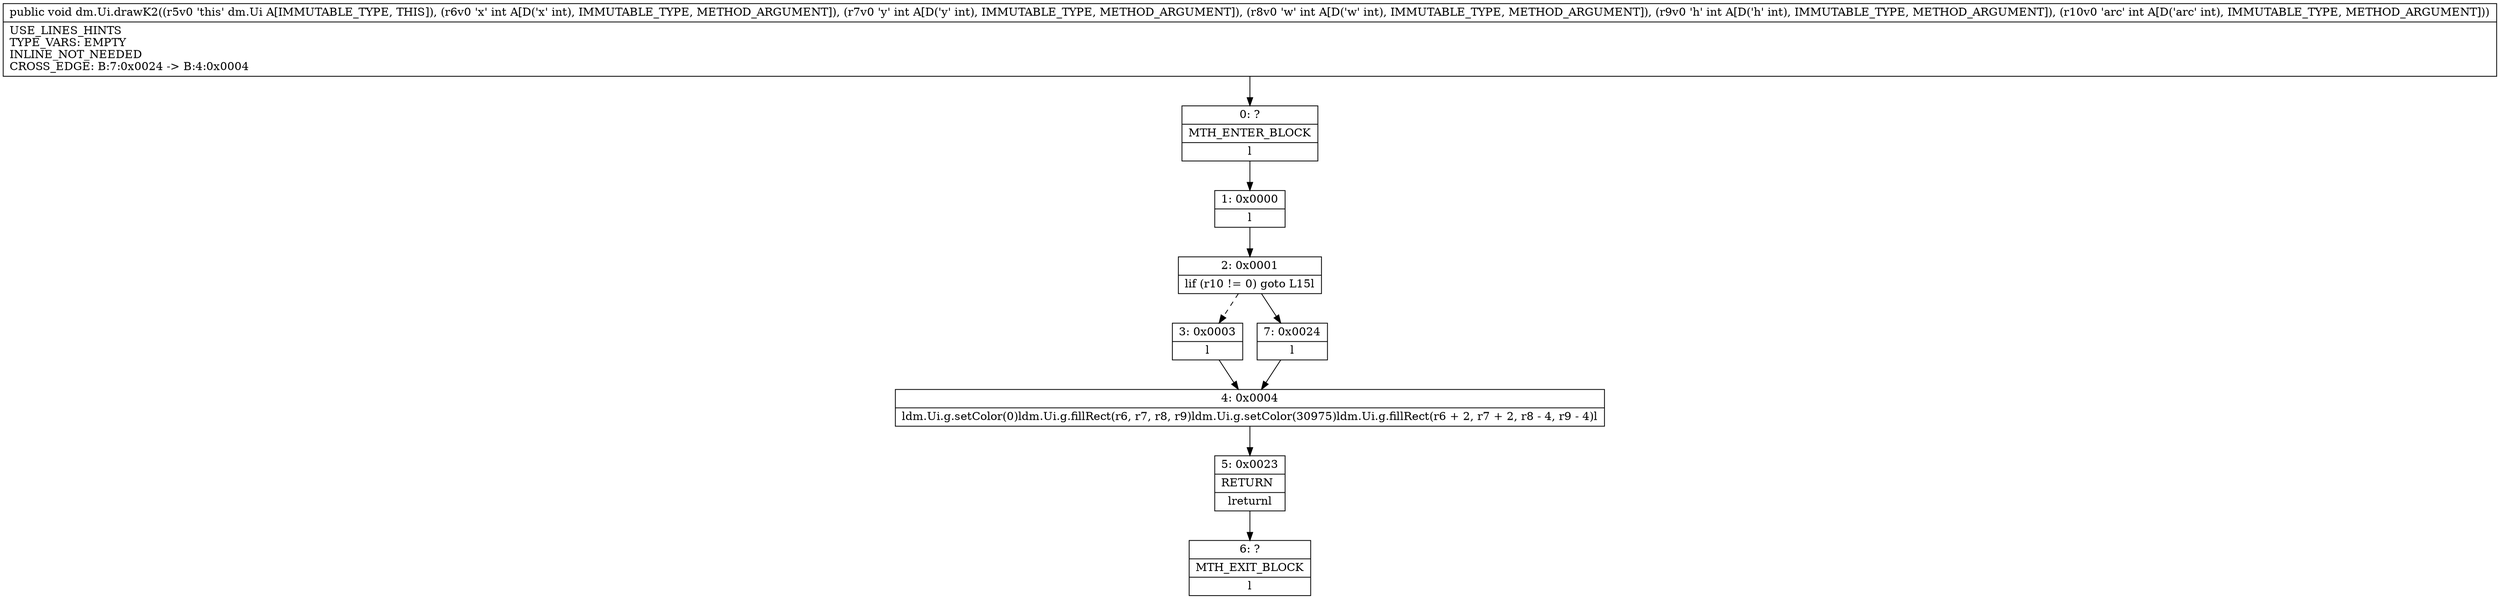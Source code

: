 digraph "CFG fordm.Ui.drawK2(IIIII)V" {
Node_0 [shape=record,label="{0\:\ ?|MTH_ENTER_BLOCK\l|l}"];
Node_1 [shape=record,label="{1\:\ 0x0000|l}"];
Node_2 [shape=record,label="{2\:\ 0x0001|lif (r10 != 0) goto L15l}"];
Node_3 [shape=record,label="{3\:\ 0x0003|l}"];
Node_4 [shape=record,label="{4\:\ 0x0004|ldm.Ui.g.setColor(0)ldm.Ui.g.fillRect(r6, r7, r8, r9)ldm.Ui.g.setColor(30975)ldm.Ui.g.fillRect(r6 + 2, r7 + 2, r8 \- 4, r9 \- 4)l}"];
Node_5 [shape=record,label="{5\:\ 0x0023|RETURN\l|lreturnl}"];
Node_6 [shape=record,label="{6\:\ ?|MTH_EXIT_BLOCK\l|l}"];
Node_7 [shape=record,label="{7\:\ 0x0024|l}"];
MethodNode[shape=record,label="{public void dm.Ui.drawK2((r5v0 'this' dm.Ui A[IMMUTABLE_TYPE, THIS]), (r6v0 'x' int A[D('x' int), IMMUTABLE_TYPE, METHOD_ARGUMENT]), (r7v0 'y' int A[D('y' int), IMMUTABLE_TYPE, METHOD_ARGUMENT]), (r8v0 'w' int A[D('w' int), IMMUTABLE_TYPE, METHOD_ARGUMENT]), (r9v0 'h' int A[D('h' int), IMMUTABLE_TYPE, METHOD_ARGUMENT]), (r10v0 'arc' int A[D('arc' int), IMMUTABLE_TYPE, METHOD_ARGUMENT]))  | USE_LINES_HINTS\lTYPE_VARS: EMPTY\lINLINE_NOT_NEEDED\lCROSS_EDGE: B:7:0x0024 \-\> B:4:0x0004\l}"];
MethodNode -> Node_0;
Node_0 -> Node_1;
Node_1 -> Node_2;
Node_2 -> Node_3[style=dashed];
Node_2 -> Node_7;
Node_3 -> Node_4;
Node_4 -> Node_5;
Node_5 -> Node_6;
Node_7 -> Node_4;
}

